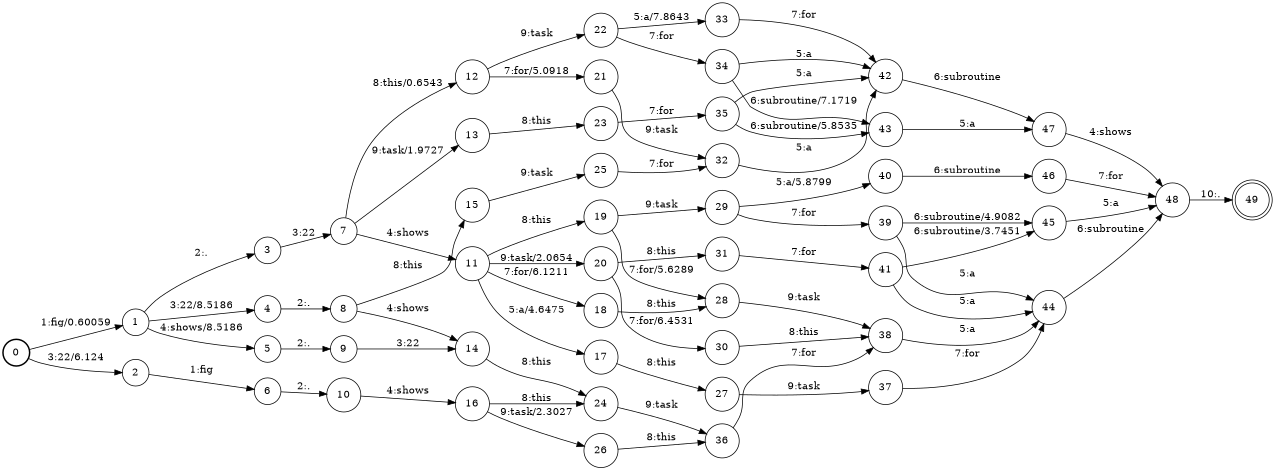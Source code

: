 digraph FST {
rankdir = LR;
size = "8.5,11";
label = "";
center = 1;
orientation = Portrait;
ranksep = "0.4";
nodesep = "0.25";
0 [label = "0", shape = circle, style = bold, fontsize = 14]
	0 -> 1 [label = "1:fig/0.60059", fontsize = 14];
	0 -> 2 [label = "3:22/6.124", fontsize = 14];
1 [label = "1", shape = circle, style = solid, fontsize = 14]
	1 -> 3 [label = "2:.", fontsize = 14];
	1 -> 4 [label = "3:22/8.5186", fontsize = 14];
	1 -> 5 [label = "4:shows/8.5186", fontsize = 14];
2 [label = "2", shape = circle, style = solid, fontsize = 14]
	2 -> 6 [label = "1:fig", fontsize = 14];
3 [label = "3", shape = circle, style = solid, fontsize = 14]
	3 -> 7 [label = "3:22", fontsize = 14];
4 [label = "4", shape = circle, style = solid, fontsize = 14]
	4 -> 8 [label = "2:.", fontsize = 14];
5 [label = "5", shape = circle, style = solid, fontsize = 14]
	5 -> 9 [label = "2:.", fontsize = 14];
6 [label = "6", shape = circle, style = solid, fontsize = 14]
	6 -> 10 [label = "2:.", fontsize = 14];
7 [label = "7", shape = circle, style = solid, fontsize = 14]
	7 -> 11 [label = "4:shows", fontsize = 14];
	7 -> 12 [label = "8:this/0.6543", fontsize = 14];
	7 -> 13 [label = "9:task/1.9727", fontsize = 14];
8 [label = "8", shape = circle, style = solid, fontsize = 14]
	8 -> 14 [label = "4:shows", fontsize = 14];
	8 -> 15 [label = "8:this", fontsize = 14];
9 [label = "9", shape = circle, style = solid, fontsize = 14]
	9 -> 14 [label = "3:22", fontsize = 14];
10 [label = "10", shape = circle, style = solid, fontsize = 14]
	10 -> 16 [label = "4:shows", fontsize = 14];
11 [label = "11", shape = circle, style = solid, fontsize = 14]
	11 -> 17 [label = "5:a/4.6475", fontsize = 14];
	11 -> 18 [label = "7:for/6.1211", fontsize = 14];
	11 -> 19 [label = "8:this", fontsize = 14];
	11 -> 20 [label = "9:task/2.0654", fontsize = 14];
12 [label = "12", shape = circle, style = solid, fontsize = 14]
	12 -> 21 [label = "7:for/5.0918", fontsize = 14];
	12 -> 22 [label = "9:task", fontsize = 14];
13 [label = "13", shape = circle, style = solid, fontsize = 14]
	13 -> 23 [label = "8:this", fontsize = 14];
14 [label = "14", shape = circle, style = solid, fontsize = 14]
	14 -> 24 [label = "8:this", fontsize = 14];
15 [label = "15", shape = circle, style = solid, fontsize = 14]
	15 -> 25 [label = "9:task", fontsize = 14];
16 [label = "16", shape = circle, style = solid, fontsize = 14]
	16 -> 24 [label = "8:this", fontsize = 14];
	16 -> 26 [label = "9:task/2.3027", fontsize = 14];
17 [label = "17", shape = circle, style = solid, fontsize = 14]
	17 -> 27 [label = "8:this", fontsize = 14];
18 [label = "18", shape = circle, style = solid, fontsize = 14]
	18 -> 28 [label = "8:this", fontsize = 14];
19 [label = "19", shape = circle, style = solid, fontsize = 14]
	19 -> 28 [label = "7:for/5.6289", fontsize = 14];
	19 -> 29 [label = "9:task", fontsize = 14];
20 [label = "20", shape = circle, style = solid, fontsize = 14]
	20 -> 30 [label = "7:for/6.4531", fontsize = 14];
	20 -> 31 [label = "8:this", fontsize = 14];
21 [label = "21", shape = circle, style = solid, fontsize = 14]
	21 -> 32 [label = "9:task", fontsize = 14];
22 [label = "22", shape = circle, style = solid, fontsize = 14]
	22 -> 33 [label = "5:a/7.8643", fontsize = 14];
	22 -> 34 [label = "7:for", fontsize = 14];
23 [label = "23", shape = circle, style = solid, fontsize = 14]
	23 -> 35 [label = "7:for", fontsize = 14];
24 [label = "24", shape = circle, style = solid, fontsize = 14]
	24 -> 36 [label = "9:task", fontsize = 14];
25 [label = "25", shape = circle, style = solid, fontsize = 14]
	25 -> 32 [label = "7:for", fontsize = 14];
26 [label = "26", shape = circle, style = solid, fontsize = 14]
	26 -> 36 [label = "8:this", fontsize = 14];
27 [label = "27", shape = circle, style = solid, fontsize = 14]
	27 -> 37 [label = "9:task", fontsize = 14];
28 [label = "28", shape = circle, style = solid, fontsize = 14]
	28 -> 38 [label = "9:task", fontsize = 14];
29 [label = "29", shape = circle, style = solid, fontsize = 14]
	29 -> 40 [label = "5:a/5.8799", fontsize = 14];
	29 -> 39 [label = "7:for", fontsize = 14];
30 [label = "30", shape = circle, style = solid, fontsize = 14]
	30 -> 38 [label = "8:this", fontsize = 14];
31 [label = "31", shape = circle, style = solid, fontsize = 14]
	31 -> 41 [label = "7:for", fontsize = 14];
32 [label = "32", shape = circle, style = solid, fontsize = 14]
	32 -> 42 [label = "5:a", fontsize = 14];
33 [label = "33", shape = circle, style = solid, fontsize = 14]
	33 -> 42 [label = "7:for", fontsize = 14];
34 [label = "34", shape = circle, style = solid, fontsize = 14]
	34 -> 42 [label = "5:a", fontsize = 14];
	34 -> 43 [label = "6:subroutine/7.1719", fontsize = 14];
35 [label = "35", shape = circle, style = solid, fontsize = 14]
	35 -> 42 [label = "5:a", fontsize = 14];
	35 -> 43 [label = "6:subroutine/5.8535", fontsize = 14];
36 [label = "36", shape = circle, style = solid, fontsize = 14]
	36 -> 38 [label = "7:for", fontsize = 14];
37 [label = "37", shape = circle, style = solid, fontsize = 14]
	37 -> 44 [label = "7:for", fontsize = 14];
38 [label = "38", shape = circle, style = solid, fontsize = 14]
	38 -> 44 [label = "5:a", fontsize = 14];
39 [label = "39", shape = circle, style = solid, fontsize = 14]
	39 -> 44 [label = "5:a", fontsize = 14];
	39 -> 45 [label = "6:subroutine/4.9082", fontsize = 14];
40 [label = "40", shape = circle, style = solid, fontsize = 14]
	40 -> 46 [label = "6:subroutine", fontsize = 14];
41 [label = "41", shape = circle, style = solid, fontsize = 14]
	41 -> 44 [label = "5:a", fontsize = 14];
	41 -> 45 [label = "6:subroutine/3.7451", fontsize = 14];
42 [label = "42", shape = circle, style = solid, fontsize = 14]
	42 -> 47 [label = "6:subroutine", fontsize = 14];
43 [label = "43", shape = circle, style = solid, fontsize = 14]
	43 -> 47 [label = "5:a", fontsize = 14];
44 [label = "44", shape = circle, style = solid, fontsize = 14]
	44 -> 48 [label = "6:subroutine", fontsize = 14];
45 [label = "45", shape = circle, style = solid, fontsize = 14]
	45 -> 48 [label = "5:a", fontsize = 14];
46 [label = "46", shape = circle, style = solid, fontsize = 14]
	46 -> 48 [label = "7:for", fontsize = 14];
47 [label = "47", shape = circle, style = solid, fontsize = 14]
	47 -> 48 [label = "4:shows", fontsize = 14];
48 [label = "48", shape = circle, style = solid, fontsize = 14]
	48 -> 49 [label = "10:.", fontsize = 14];
49 [label = "49", shape = doublecircle, style = solid, fontsize = 14]
}
